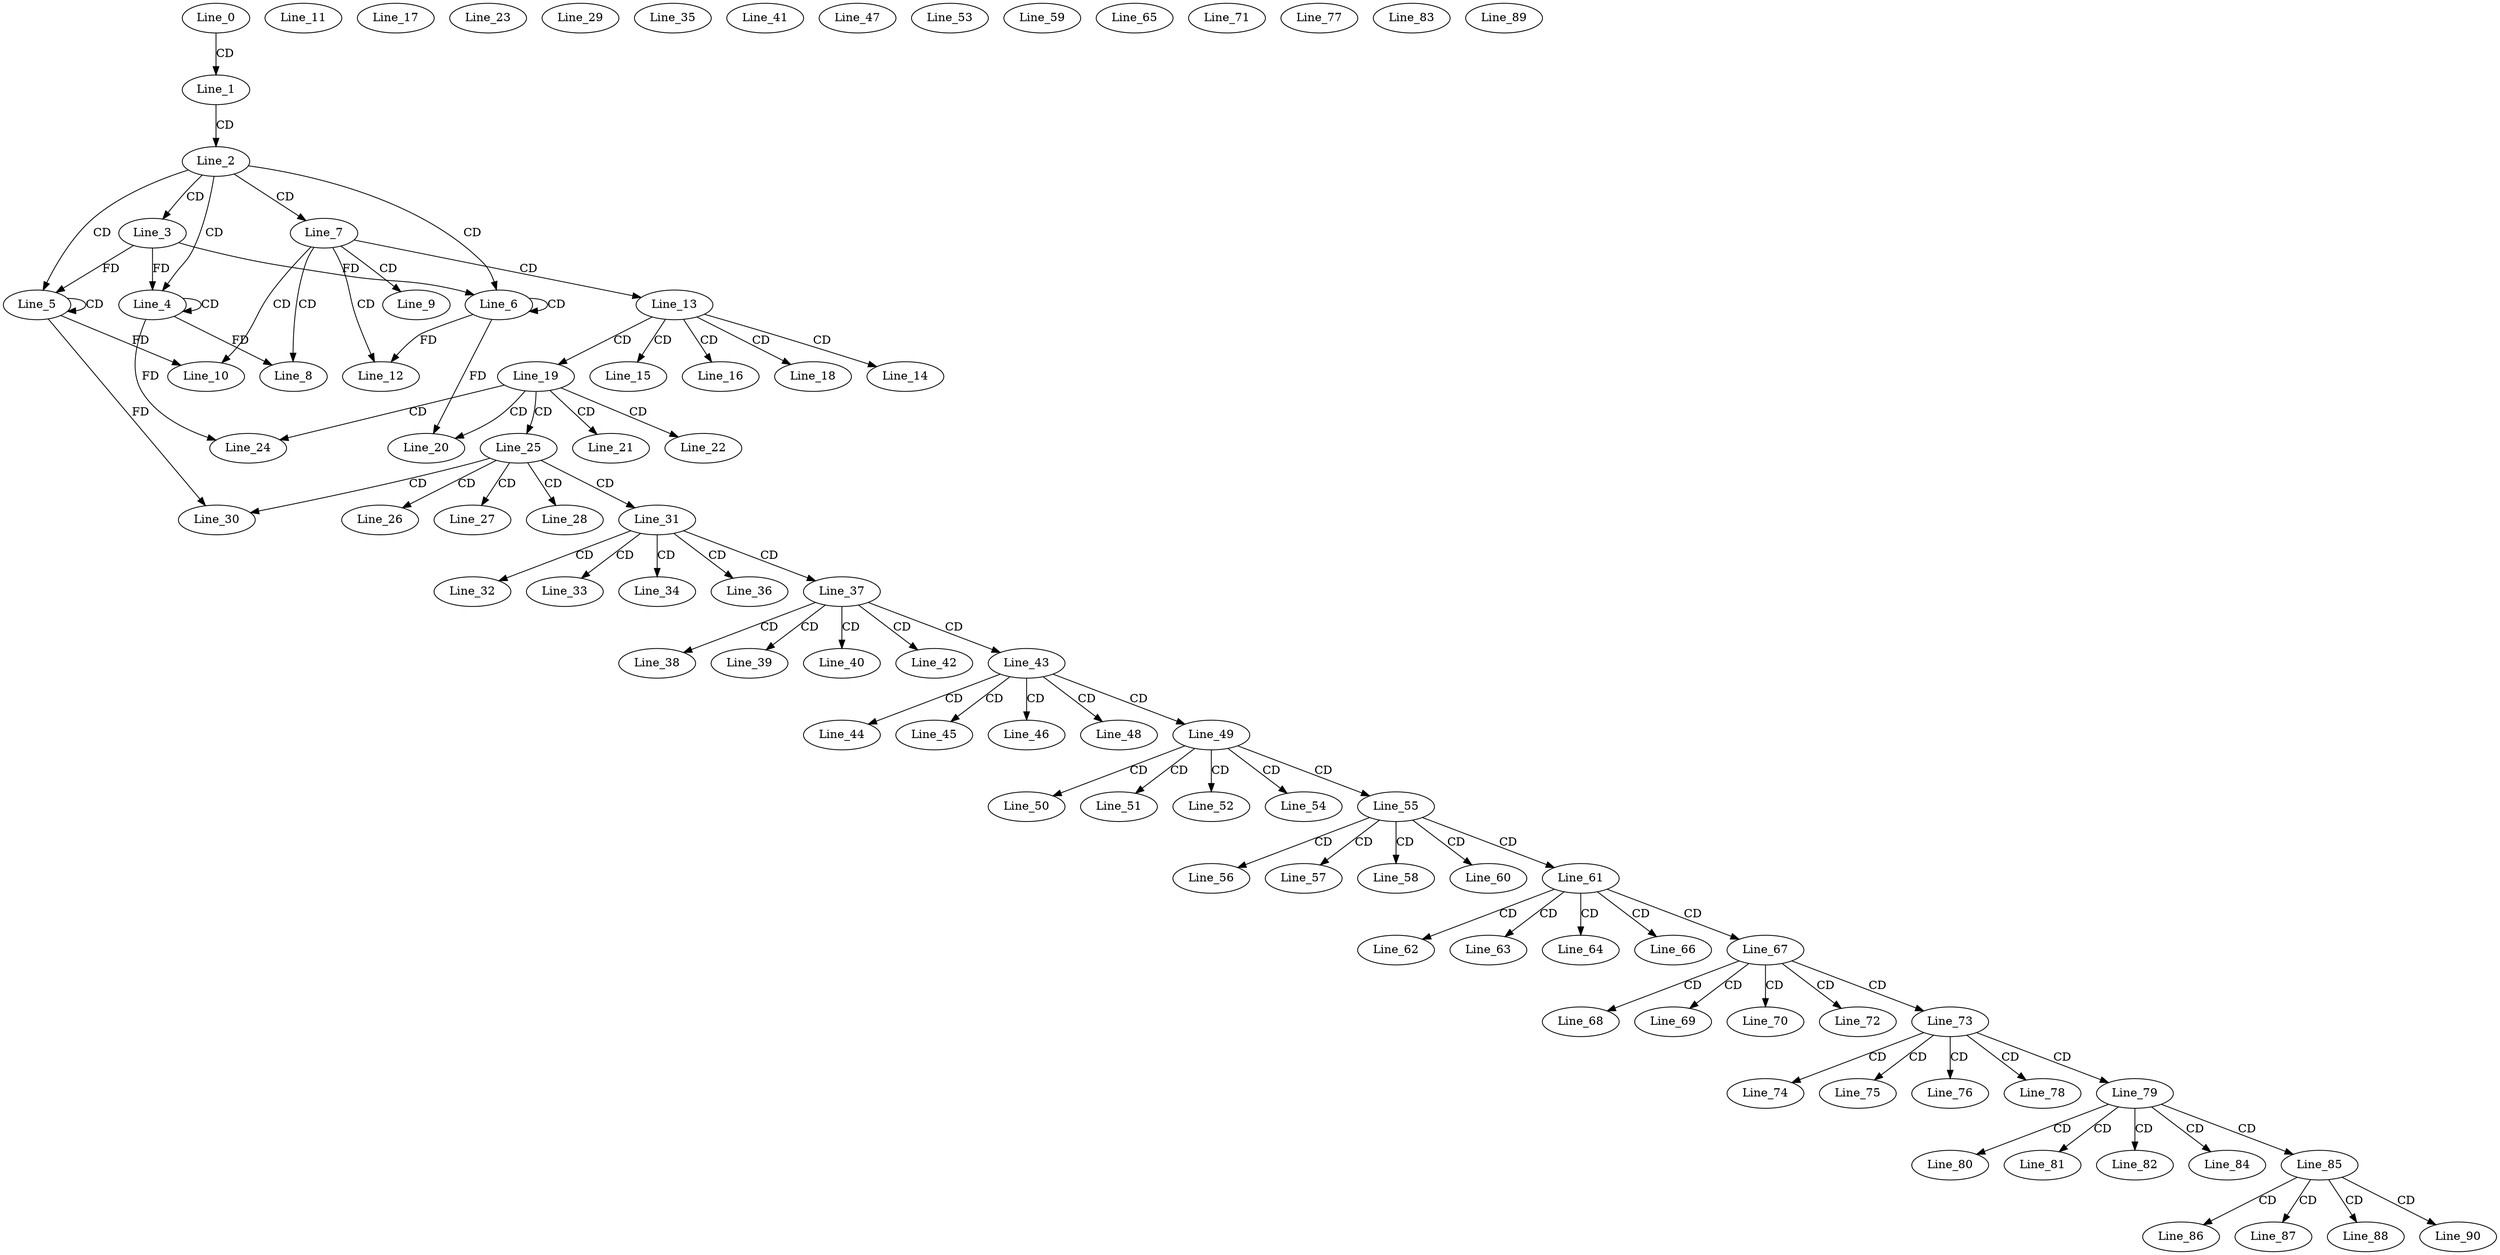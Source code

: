 digraph G {
  Line_0;
  Line_1;
  Line_2;
  Line_3;
  Line_4;
  Line_4;
  Line_5;
  Line_5;
  Line_6;
  Line_6;
  Line_7;
  Line_8;
  Line_9;
  Line_10;
  Line_11;
  Line_12;
  Line_13;
  Line_14;
  Line_15;
  Line_16;
  Line_17;
  Line_18;
  Line_19;
  Line_20;
  Line_21;
  Line_22;
  Line_23;
  Line_24;
  Line_25;
  Line_26;
  Line_27;
  Line_28;
  Line_29;
  Line_30;
  Line_31;
  Line_32;
  Line_33;
  Line_34;
  Line_35;
  Line_36;
  Line_37;
  Line_38;
  Line_39;
  Line_40;
  Line_41;
  Line_42;
  Line_43;
  Line_44;
  Line_45;
  Line_46;
  Line_47;
  Line_48;
  Line_49;
  Line_50;
  Line_51;
  Line_52;
  Line_53;
  Line_54;
  Line_55;
  Line_56;
  Line_57;
  Line_58;
  Line_59;
  Line_60;
  Line_61;
  Line_62;
  Line_63;
  Line_64;
  Line_65;
  Line_66;
  Line_67;
  Line_68;
  Line_69;
  Line_70;
  Line_71;
  Line_72;
  Line_73;
  Line_74;
  Line_75;
  Line_76;
  Line_77;
  Line_78;
  Line_79;
  Line_80;
  Line_81;
  Line_82;
  Line_83;
  Line_84;
  Line_85;
  Line_86;
  Line_87;
  Line_88;
  Line_89;
  Line_90;
  Line_0 -> Line_1 [ label="CD" ];
  Line_1 -> Line_2 [ label="CD" ];
  Line_2 -> Line_3 [ label="CD" ];
  Line_2 -> Line_4 [ label="CD" ];
  Line_4 -> Line_4 [ label="CD" ];
  Line_3 -> Line_4 [ label="FD" ];
  Line_2 -> Line_5 [ label="CD" ];
  Line_5 -> Line_5 [ label="CD" ];
  Line_3 -> Line_5 [ label="FD" ];
  Line_2 -> Line_6 [ label="CD" ];
  Line_6 -> Line_6 [ label="CD" ];
  Line_3 -> Line_6 [ label="FD" ];
  Line_2 -> Line_7 [ label="CD" ];
  Line_7 -> Line_8 [ label="CD" ];
  Line_4 -> Line_8 [ label="FD" ];
  Line_7 -> Line_9 [ label="CD" ];
  Line_7 -> Line_10 [ label="CD" ];
  Line_5 -> Line_10 [ label="FD" ];
  Line_7 -> Line_12 [ label="CD" ];
  Line_6 -> Line_12 [ label="FD" ];
  Line_7 -> Line_13 [ label="CD" ];
  Line_13 -> Line_14 [ label="CD" ];
  Line_13 -> Line_15 [ label="CD" ];
  Line_13 -> Line_16 [ label="CD" ];
  Line_13 -> Line_18 [ label="CD" ];
  Line_13 -> Line_19 [ label="CD" ];
  Line_19 -> Line_20 [ label="CD" ];
  Line_6 -> Line_20 [ label="FD" ];
  Line_19 -> Line_21 [ label="CD" ];
  Line_19 -> Line_22 [ label="CD" ];
  Line_19 -> Line_24 [ label="CD" ];
  Line_4 -> Line_24 [ label="FD" ];
  Line_19 -> Line_25 [ label="CD" ];
  Line_25 -> Line_26 [ label="CD" ];
  Line_25 -> Line_27 [ label="CD" ];
  Line_25 -> Line_28 [ label="CD" ];
  Line_25 -> Line_30 [ label="CD" ];
  Line_5 -> Line_30 [ label="FD" ];
  Line_25 -> Line_31 [ label="CD" ];
  Line_31 -> Line_32 [ label="CD" ];
  Line_31 -> Line_33 [ label="CD" ];
  Line_31 -> Line_34 [ label="CD" ];
  Line_31 -> Line_36 [ label="CD" ];
  Line_31 -> Line_37 [ label="CD" ];
  Line_37 -> Line_38 [ label="CD" ];
  Line_37 -> Line_39 [ label="CD" ];
  Line_37 -> Line_40 [ label="CD" ];
  Line_37 -> Line_42 [ label="CD" ];
  Line_37 -> Line_43 [ label="CD" ];
  Line_43 -> Line_44 [ label="CD" ];
  Line_43 -> Line_45 [ label="CD" ];
  Line_43 -> Line_46 [ label="CD" ];
  Line_43 -> Line_48 [ label="CD" ];
  Line_43 -> Line_49 [ label="CD" ];
  Line_49 -> Line_50 [ label="CD" ];
  Line_49 -> Line_51 [ label="CD" ];
  Line_49 -> Line_52 [ label="CD" ];
  Line_49 -> Line_54 [ label="CD" ];
  Line_49 -> Line_55 [ label="CD" ];
  Line_55 -> Line_56 [ label="CD" ];
  Line_55 -> Line_57 [ label="CD" ];
  Line_55 -> Line_58 [ label="CD" ];
  Line_55 -> Line_60 [ label="CD" ];
  Line_55 -> Line_61 [ label="CD" ];
  Line_61 -> Line_62 [ label="CD" ];
  Line_61 -> Line_63 [ label="CD" ];
  Line_61 -> Line_64 [ label="CD" ];
  Line_61 -> Line_66 [ label="CD" ];
  Line_61 -> Line_67 [ label="CD" ];
  Line_67 -> Line_68 [ label="CD" ];
  Line_67 -> Line_69 [ label="CD" ];
  Line_67 -> Line_70 [ label="CD" ];
  Line_67 -> Line_72 [ label="CD" ];
  Line_67 -> Line_73 [ label="CD" ];
  Line_73 -> Line_74 [ label="CD" ];
  Line_73 -> Line_75 [ label="CD" ];
  Line_73 -> Line_76 [ label="CD" ];
  Line_73 -> Line_78 [ label="CD" ];
  Line_73 -> Line_79 [ label="CD" ];
  Line_79 -> Line_80 [ label="CD" ];
  Line_79 -> Line_81 [ label="CD" ];
  Line_79 -> Line_82 [ label="CD" ];
  Line_79 -> Line_84 [ label="CD" ];
  Line_79 -> Line_85 [ label="CD" ];
  Line_85 -> Line_86 [ label="CD" ];
  Line_85 -> Line_87 [ label="CD" ];
  Line_85 -> Line_88 [ label="CD" ];
  Line_85 -> Line_90 [ label="CD" ];
}
